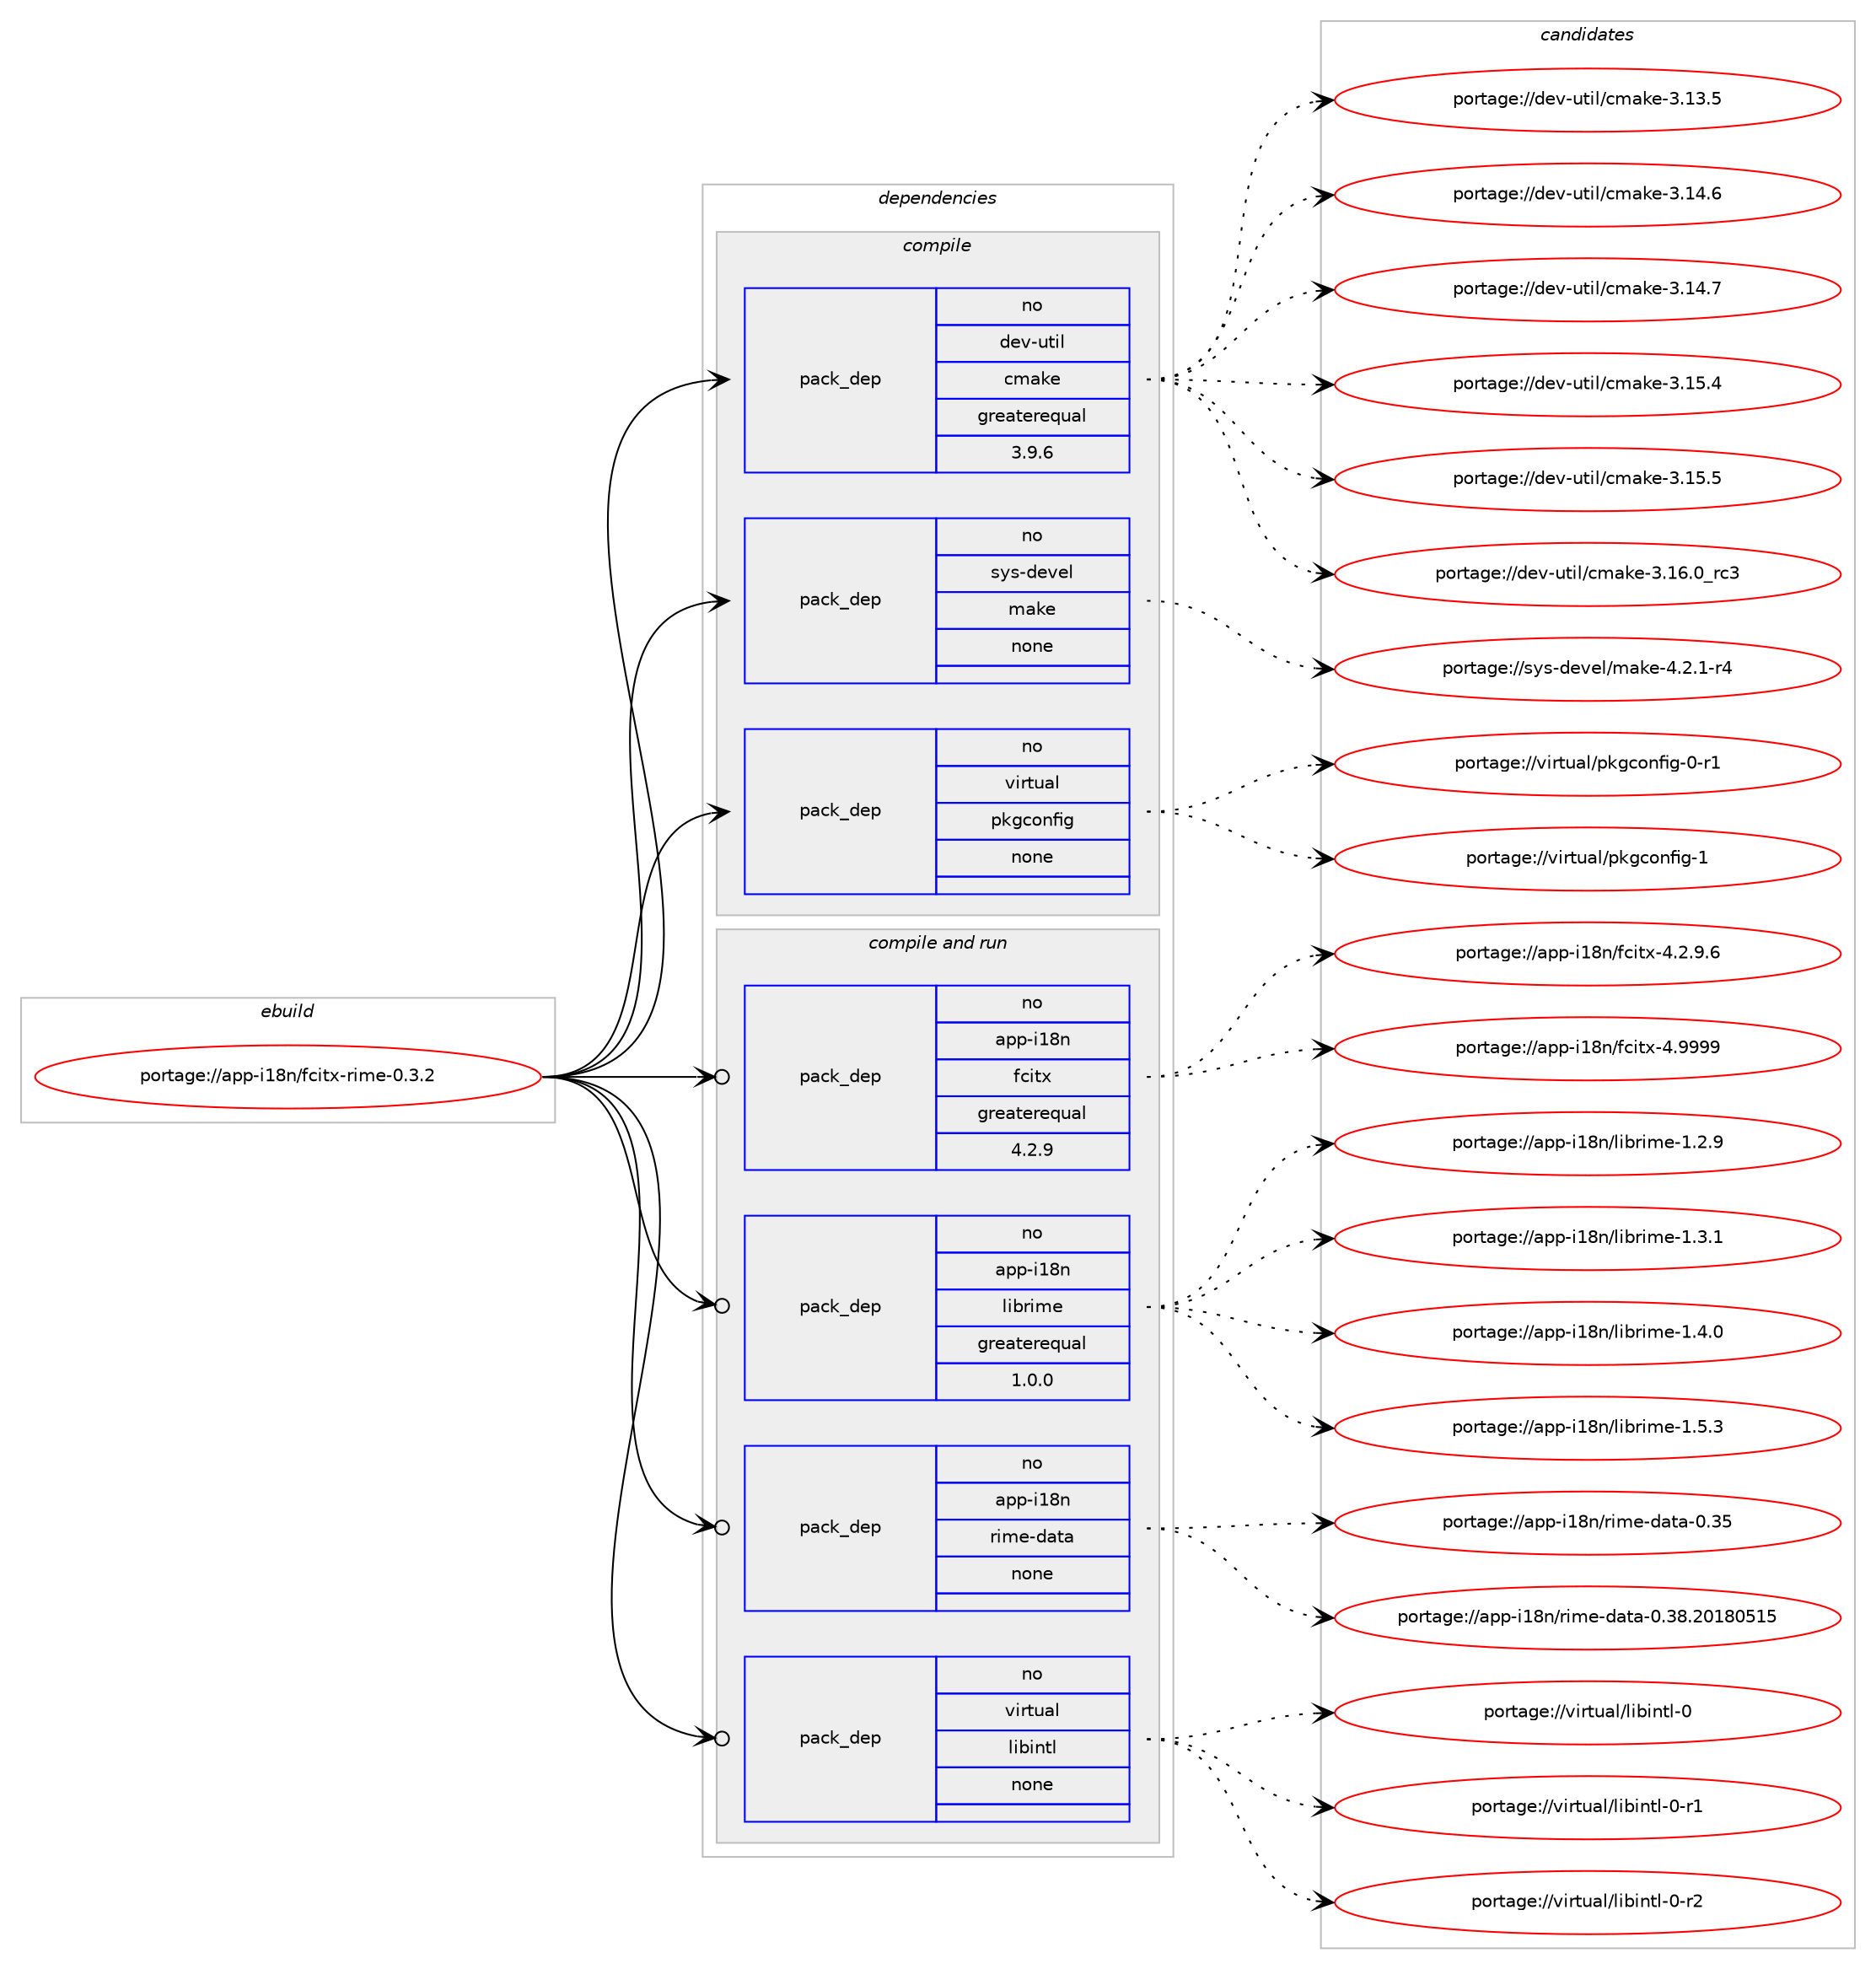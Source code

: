 digraph prolog {

# *************
# Graph options
# *************

newrank=true;
concentrate=true;
compound=true;
graph [rankdir=LR,fontname=Helvetica,fontsize=10,ranksep=1.5];#, ranksep=2.5, nodesep=0.2];
edge  [arrowhead=vee];
node  [fontname=Helvetica,fontsize=10];

# **********
# The ebuild
# **********

subgraph cluster_leftcol {
color=gray;
rank=same;
label=<<i>ebuild</i>>;
id [label="portage://app-i18n/fcitx-rime-0.3.2", color=red, width=4, href="../app-i18n/fcitx-rime-0.3.2.svg"];
}

# ****************
# The dependencies
# ****************

subgraph cluster_midcol {
color=gray;
label=<<i>dependencies</i>>;
subgraph cluster_compile {
fillcolor="#eeeeee";
style=filled;
label=<<i>compile</i>>;
subgraph pack21848 {
dependency30005 [label=<<TABLE BORDER="0" CELLBORDER="1" CELLSPACING="0" CELLPADDING="4" WIDTH="220"><TR><TD ROWSPAN="6" CELLPADDING="30">pack_dep</TD></TR><TR><TD WIDTH="110">no</TD></TR><TR><TD>dev-util</TD></TR><TR><TD>cmake</TD></TR><TR><TD>greaterequal</TD></TR><TR><TD>3.9.6</TD></TR></TABLE>>, shape=none, color=blue];
}
id:e -> dependency30005:w [weight=20,style="solid",arrowhead="vee"];
subgraph pack21849 {
dependency30006 [label=<<TABLE BORDER="0" CELLBORDER="1" CELLSPACING="0" CELLPADDING="4" WIDTH="220"><TR><TD ROWSPAN="6" CELLPADDING="30">pack_dep</TD></TR><TR><TD WIDTH="110">no</TD></TR><TR><TD>sys-devel</TD></TR><TR><TD>make</TD></TR><TR><TD>none</TD></TR><TR><TD></TD></TR></TABLE>>, shape=none, color=blue];
}
id:e -> dependency30006:w [weight=20,style="solid",arrowhead="vee"];
subgraph pack21850 {
dependency30007 [label=<<TABLE BORDER="0" CELLBORDER="1" CELLSPACING="0" CELLPADDING="4" WIDTH="220"><TR><TD ROWSPAN="6" CELLPADDING="30">pack_dep</TD></TR><TR><TD WIDTH="110">no</TD></TR><TR><TD>virtual</TD></TR><TR><TD>pkgconfig</TD></TR><TR><TD>none</TD></TR><TR><TD></TD></TR></TABLE>>, shape=none, color=blue];
}
id:e -> dependency30007:w [weight=20,style="solid",arrowhead="vee"];
}
subgraph cluster_compileandrun {
fillcolor="#eeeeee";
style=filled;
label=<<i>compile and run</i>>;
subgraph pack21851 {
dependency30008 [label=<<TABLE BORDER="0" CELLBORDER="1" CELLSPACING="0" CELLPADDING="4" WIDTH="220"><TR><TD ROWSPAN="6" CELLPADDING="30">pack_dep</TD></TR><TR><TD WIDTH="110">no</TD></TR><TR><TD>app-i18n</TD></TR><TR><TD>fcitx</TD></TR><TR><TD>greaterequal</TD></TR><TR><TD>4.2.9</TD></TR></TABLE>>, shape=none, color=blue];
}
id:e -> dependency30008:w [weight=20,style="solid",arrowhead="odotvee"];
subgraph pack21852 {
dependency30009 [label=<<TABLE BORDER="0" CELLBORDER="1" CELLSPACING="0" CELLPADDING="4" WIDTH="220"><TR><TD ROWSPAN="6" CELLPADDING="30">pack_dep</TD></TR><TR><TD WIDTH="110">no</TD></TR><TR><TD>app-i18n</TD></TR><TR><TD>librime</TD></TR><TR><TD>greaterequal</TD></TR><TR><TD>1.0.0</TD></TR></TABLE>>, shape=none, color=blue];
}
id:e -> dependency30009:w [weight=20,style="solid",arrowhead="odotvee"];
subgraph pack21853 {
dependency30010 [label=<<TABLE BORDER="0" CELLBORDER="1" CELLSPACING="0" CELLPADDING="4" WIDTH="220"><TR><TD ROWSPAN="6" CELLPADDING="30">pack_dep</TD></TR><TR><TD WIDTH="110">no</TD></TR><TR><TD>app-i18n</TD></TR><TR><TD>rime-data</TD></TR><TR><TD>none</TD></TR><TR><TD></TD></TR></TABLE>>, shape=none, color=blue];
}
id:e -> dependency30010:w [weight=20,style="solid",arrowhead="odotvee"];
subgraph pack21854 {
dependency30011 [label=<<TABLE BORDER="0" CELLBORDER="1" CELLSPACING="0" CELLPADDING="4" WIDTH="220"><TR><TD ROWSPAN="6" CELLPADDING="30">pack_dep</TD></TR><TR><TD WIDTH="110">no</TD></TR><TR><TD>virtual</TD></TR><TR><TD>libintl</TD></TR><TR><TD>none</TD></TR><TR><TD></TD></TR></TABLE>>, shape=none, color=blue];
}
id:e -> dependency30011:w [weight=20,style="solid",arrowhead="odotvee"];
}
subgraph cluster_run {
fillcolor="#eeeeee";
style=filled;
label=<<i>run</i>>;
}
}

# **************
# The candidates
# **************

subgraph cluster_choices {
rank=same;
color=gray;
label=<<i>candidates</i>>;

subgraph choice21848 {
color=black;
nodesep=1;
choiceportage1001011184511711610510847991099710710145514649514653 [label="portage://dev-util/cmake-3.13.5", color=red, width=4,href="../dev-util/cmake-3.13.5.svg"];
choiceportage1001011184511711610510847991099710710145514649524654 [label="portage://dev-util/cmake-3.14.6", color=red, width=4,href="../dev-util/cmake-3.14.6.svg"];
choiceportage1001011184511711610510847991099710710145514649524655 [label="portage://dev-util/cmake-3.14.7", color=red, width=4,href="../dev-util/cmake-3.14.7.svg"];
choiceportage1001011184511711610510847991099710710145514649534652 [label="portage://dev-util/cmake-3.15.4", color=red, width=4,href="../dev-util/cmake-3.15.4.svg"];
choiceportage1001011184511711610510847991099710710145514649534653 [label="portage://dev-util/cmake-3.15.5", color=red, width=4,href="../dev-util/cmake-3.15.5.svg"];
choiceportage1001011184511711610510847991099710710145514649544648951149951 [label="portage://dev-util/cmake-3.16.0_rc3", color=red, width=4,href="../dev-util/cmake-3.16.0_rc3.svg"];
dependency30005:e -> choiceportage1001011184511711610510847991099710710145514649514653:w [style=dotted,weight="100"];
dependency30005:e -> choiceportage1001011184511711610510847991099710710145514649524654:w [style=dotted,weight="100"];
dependency30005:e -> choiceportage1001011184511711610510847991099710710145514649524655:w [style=dotted,weight="100"];
dependency30005:e -> choiceportage1001011184511711610510847991099710710145514649534652:w [style=dotted,weight="100"];
dependency30005:e -> choiceportage1001011184511711610510847991099710710145514649534653:w [style=dotted,weight="100"];
dependency30005:e -> choiceportage1001011184511711610510847991099710710145514649544648951149951:w [style=dotted,weight="100"];
}
subgraph choice21849 {
color=black;
nodesep=1;
choiceportage1151211154510010111810110847109971071014552465046494511452 [label="portage://sys-devel/make-4.2.1-r4", color=red, width=4,href="../sys-devel/make-4.2.1-r4.svg"];
dependency30006:e -> choiceportage1151211154510010111810110847109971071014552465046494511452:w [style=dotted,weight="100"];
}
subgraph choice21850 {
color=black;
nodesep=1;
choiceportage11810511411611797108471121071039911111010210510345484511449 [label="portage://virtual/pkgconfig-0-r1", color=red, width=4,href="../virtual/pkgconfig-0-r1.svg"];
choiceportage1181051141161179710847112107103991111101021051034549 [label="portage://virtual/pkgconfig-1", color=red, width=4,href="../virtual/pkgconfig-1.svg"];
dependency30007:e -> choiceportage11810511411611797108471121071039911111010210510345484511449:w [style=dotted,weight="100"];
dependency30007:e -> choiceportage1181051141161179710847112107103991111101021051034549:w [style=dotted,weight="100"];
}
subgraph choice21851 {
color=black;
nodesep=1;
choiceportage9711211245105495611047102991051161204552465046574654 [label="portage://app-i18n/fcitx-4.2.9.6", color=red, width=4,href="../app-i18n/fcitx-4.2.9.6.svg"];
choiceportage97112112451054956110471029910511612045524657575757 [label="portage://app-i18n/fcitx-4.9999", color=red, width=4,href="../app-i18n/fcitx-4.9999.svg"];
dependency30008:e -> choiceportage9711211245105495611047102991051161204552465046574654:w [style=dotted,weight="100"];
dependency30008:e -> choiceportage97112112451054956110471029910511612045524657575757:w [style=dotted,weight="100"];
}
subgraph choice21852 {
color=black;
nodesep=1;
choiceportage971121124510549561104710810598114105109101454946504657 [label="portage://app-i18n/librime-1.2.9", color=red, width=4,href="../app-i18n/librime-1.2.9.svg"];
choiceportage971121124510549561104710810598114105109101454946514649 [label="portage://app-i18n/librime-1.3.1", color=red, width=4,href="../app-i18n/librime-1.3.1.svg"];
choiceportage971121124510549561104710810598114105109101454946524648 [label="portage://app-i18n/librime-1.4.0", color=red, width=4,href="../app-i18n/librime-1.4.0.svg"];
choiceportage971121124510549561104710810598114105109101454946534651 [label="portage://app-i18n/librime-1.5.3", color=red, width=4,href="../app-i18n/librime-1.5.3.svg"];
dependency30009:e -> choiceportage971121124510549561104710810598114105109101454946504657:w [style=dotted,weight="100"];
dependency30009:e -> choiceportage971121124510549561104710810598114105109101454946514649:w [style=dotted,weight="100"];
dependency30009:e -> choiceportage971121124510549561104710810598114105109101454946524648:w [style=dotted,weight="100"];
dependency30009:e -> choiceportage971121124510549561104710810598114105109101454946534651:w [style=dotted,weight="100"];
}
subgraph choice21853 {
color=black;
nodesep=1;
choiceportage97112112451054956110471141051091014510097116974548465153 [label="portage://app-i18n/rime-data-0.35", color=red, width=4,href="../app-i18n/rime-data-0.35.svg"];
choiceportage97112112451054956110471141051091014510097116974548465156465048495648534953 [label="portage://app-i18n/rime-data-0.38.20180515", color=red, width=4,href="../app-i18n/rime-data-0.38.20180515.svg"];
dependency30010:e -> choiceportage97112112451054956110471141051091014510097116974548465153:w [style=dotted,weight="100"];
dependency30010:e -> choiceportage97112112451054956110471141051091014510097116974548465156465048495648534953:w [style=dotted,weight="100"];
}
subgraph choice21854 {
color=black;
nodesep=1;
choiceportage1181051141161179710847108105981051101161084548 [label="portage://virtual/libintl-0", color=red, width=4,href="../virtual/libintl-0.svg"];
choiceportage11810511411611797108471081059810511011610845484511449 [label="portage://virtual/libintl-0-r1", color=red, width=4,href="../virtual/libintl-0-r1.svg"];
choiceportage11810511411611797108471081059810511011610845484511450 [label="portage://virtual/libintl-0-r2", color=red, width=4,href="../virtual/libintl-0-r2.svg"];
dependency30011:e -> choiceportage1181051141161179710847108105981051101161084548:w [style=dotted,weight="100"];
dependency30011:e -> choiceportage11810511411611797108471081059810511011610845484511449:w [style=dotted,weight="100"];
dependency30011:e -> choiceportage11810511411611797108471081059810511011610845484511450:w [style=dotted,weight="100"];
}
}

}
